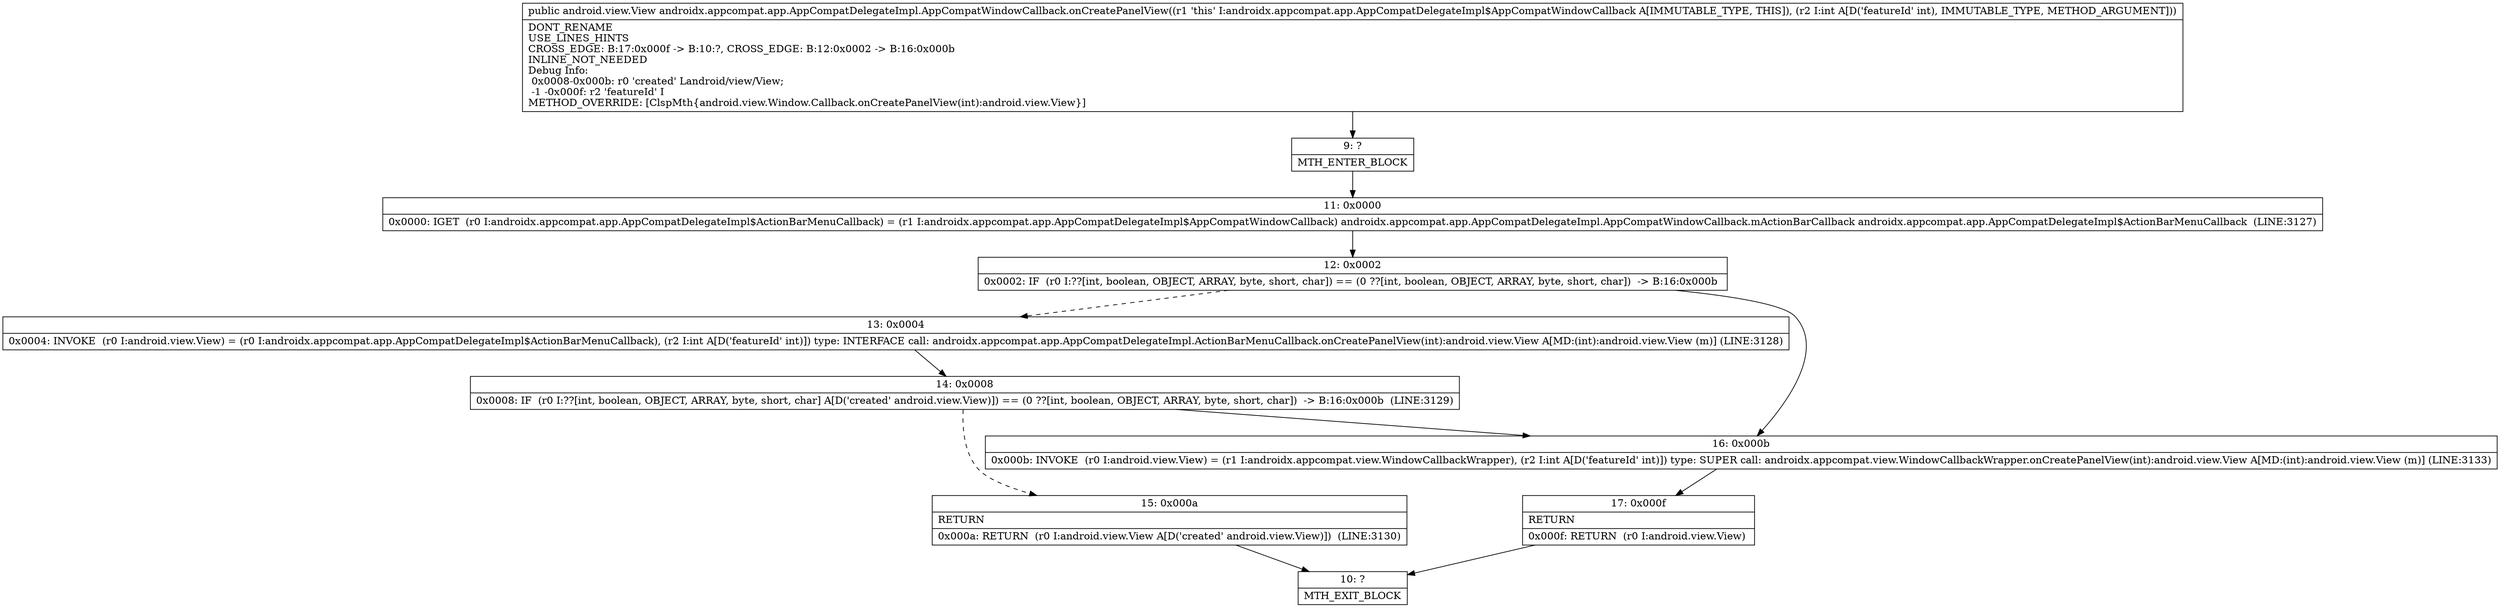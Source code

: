 digraph "CFG forandroidx.appcompat.app.AppCompatDelegateImpl.AppCompatWindowCallback.onCreatePanelView(I)Landroid\/view\/View;" {
Node_9 [shape=record,label="{9\:\ ?|MTH_ENTER_BLOCK\l}"];
Node_11 [shape=record,label="{11\:\ 0x0000|0x0000: IGET  (r0 I:androidx.appcompat.app.AppCompatDelegateImpl$ActionBarMenuCallback) = (r1 I:androidx.appcompat.app.AppCompatDelegateImpl$AppCompatWindowCallback) androidx.appcompat.app.AppCompatDelegateImpl.AppCompatWindowCallback.mActionBarCallback androidx.appcompat.app.AppCompatDelegateImpl$ActionBarMenuCallback  (LINE:3127)\l}"];
Node_12 [shape=record,label="{12\:\ 0x0002|0x0002: IF  (r0 I:??[int, boolean, OBJECT, ARRAY, byte, short, char]) == (0 ??[int, boolean, OBJECT, ARRAY, byte, short, char])  \-\> B:16:0x000b \l}"];
Node_13 [shape=record,label="{13\:\ 0x0004|0x0004: INVOKE  (r0 I:android.view.View) = (r0 I:androidx.appcompat.app.AppCompatDelegateImpl$ActionBarMenuCallback), (r2 I:int A[D('featureId' int)]) type: INTERFACE call: androidx.appcompat.app.AppCompatDelegateImpl.ActionBarMenuCallback.onCreatePanelView(int):android.view.View A[MD:(int):android.view.View (m)] (LINE:3128)\l}"];
Node_14 [shape=record,label="{14\:\ 0x0008|0x0008: IF  (r0 I:??[int, boolean, OBJECT, ARRAY, byte, short, char] A[D('created' android.view.View)]) == (0 ??[int, boolean, OBJECT, ARRAY, byte, short, char])  \-\> B:16:0x000b  (LINE:3129)\l}"];
Node_15 [shape=record,label="{15\:\ 0x000a|RETURN\l|0x000a: RETURN  (r0 I:android.view.View A[D('created' android.view.View)])  (LINE:3130)\l}"];
Node_10 [shape=record,label="{10\:\ ?|MTH_EXIT_BLOCK\l}"];
Node_16 [shape=record,label="{16\:\ 0x000b|0x000b: INVOKE  (r0 I:android.view.View) = (r1 I:androidx.appcompat.view.WindowCallbackWrapper), (r2 I:int A[D('featureId' int)]) type: SUPER call: androidx.appcompat.view.WindowCallbackWrapper.onCreatePanelView(int):android.view.View A[MD:(int):android.view.View (m)] (LINE:3133)\l}"];
Node_17 [shape=record,label="{17\:\ 0x000f|RETURN\l|0x000f: RETURN  (r0 I:android.view.View) \l}"];
MethodNode[shape=record,label="{public android.view.View androidx.appcompat.app.AppCompatDelegateImpl.AppCompatWindowCallback.onCreatePanelView((r1 'this' I:androidx.appcompat.app.AppCompatDelegateImpl$AppCompatWindowCallback A[IMMUTABLE_TYPE, THIS]), (r2 I:int A[D('featureId' int), IMMUTABLE_TYPE, METHOD_ARGUMENT]))  | DONT_RENAME\lUSE_LINES_HINTS\lCROSS_EDGE: B:17:0x000f \-\> B:10:?, CROSS_EDGE: B:12:0x0002 \-\> B:16:0x000b\lINLINE_NOT_NEEDED\lDebug Info:\l  0x0008\-0x000b: r0 'created' Landroid\/view\/View;\l  \-1 \-0x000f: r2 'featureId' I\lMETHOD_OVERRIDE: [ClspMth\{android.view.Window.Callback.onCreatePanelView(int):android.view.View\}]\l}"];
MethodNode -> Node_9;Node_9 -> Node_11;
Node_11 -> Node_12;
Node_12 -> Node_13[style=dashed];
Node_12 -> Node_16;
Node_13 -> Node_14;
Node_14 -> Node_15[style=dashed];
Node_14 -> Node_16;
Node_15 -> Node_10;
Node_16 -> Node_17;
Node_17 -> Node_10;
}

